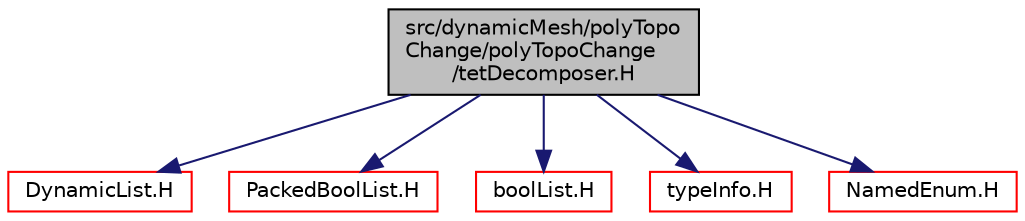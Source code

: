 digraph "src/dynamicMesh/polyTopoChange/polyTopoChange/tetDecomposer.H"
{
  bgcolor="transparent";
  edge [fontname="Helvetica",fontsize="10",labelfontname="Helvetica",labelfontsize="10"];
  node [fontname="Helvetica",fontsize="10",shape=record];
  Node0 [label="src/dynamicMesh/polyTopo\lChange/polyTopoChange\l/tetDecomposer.H",height=0.2,width=0.4,color="black", fillcolor="grey75", style="filled", fontcolor="black"];
  Node0 -> Node1 [color="midnightblue",fontsize="10",style="solid",fontname="Helvetica"];
  Node1 [label="DynamicList.H",height=0.2,width=0.4,color="red",URL="$a09335.html"];
  Node0 -> Node64 [color="midnightblue",fontsize="10",style="solid",fontname="Helvetica"];
  Node64 [label="PackedBoolList.H",height=0.2,width=0.4,color="red",URL="$a09398.html"];
  Node0 -> Node71 [color="midnightblue",fontsize="10",style="solid",fontname="Helvetica"];
  Node71 [label="boolList.H",height=0.2,width=0.4,color="red",URL="$a12920.html"];
  Node0 -> Node72 [color="midnightblue",fontsize="10",style="solid",fontname="Helvetica"];
  Node72 [label="typeInfo.H",height=0.2,width=0.4,color="red",URL="$a10055.html"];
  Node0 -> Node77 [color="midnightblue",fontsize="10",style="solid",fontname="Helvetica"];
  Node77 [label="NamedEnum.H",height=0.2,width=0.4,color="red",URL="$a09485.html"];
}
